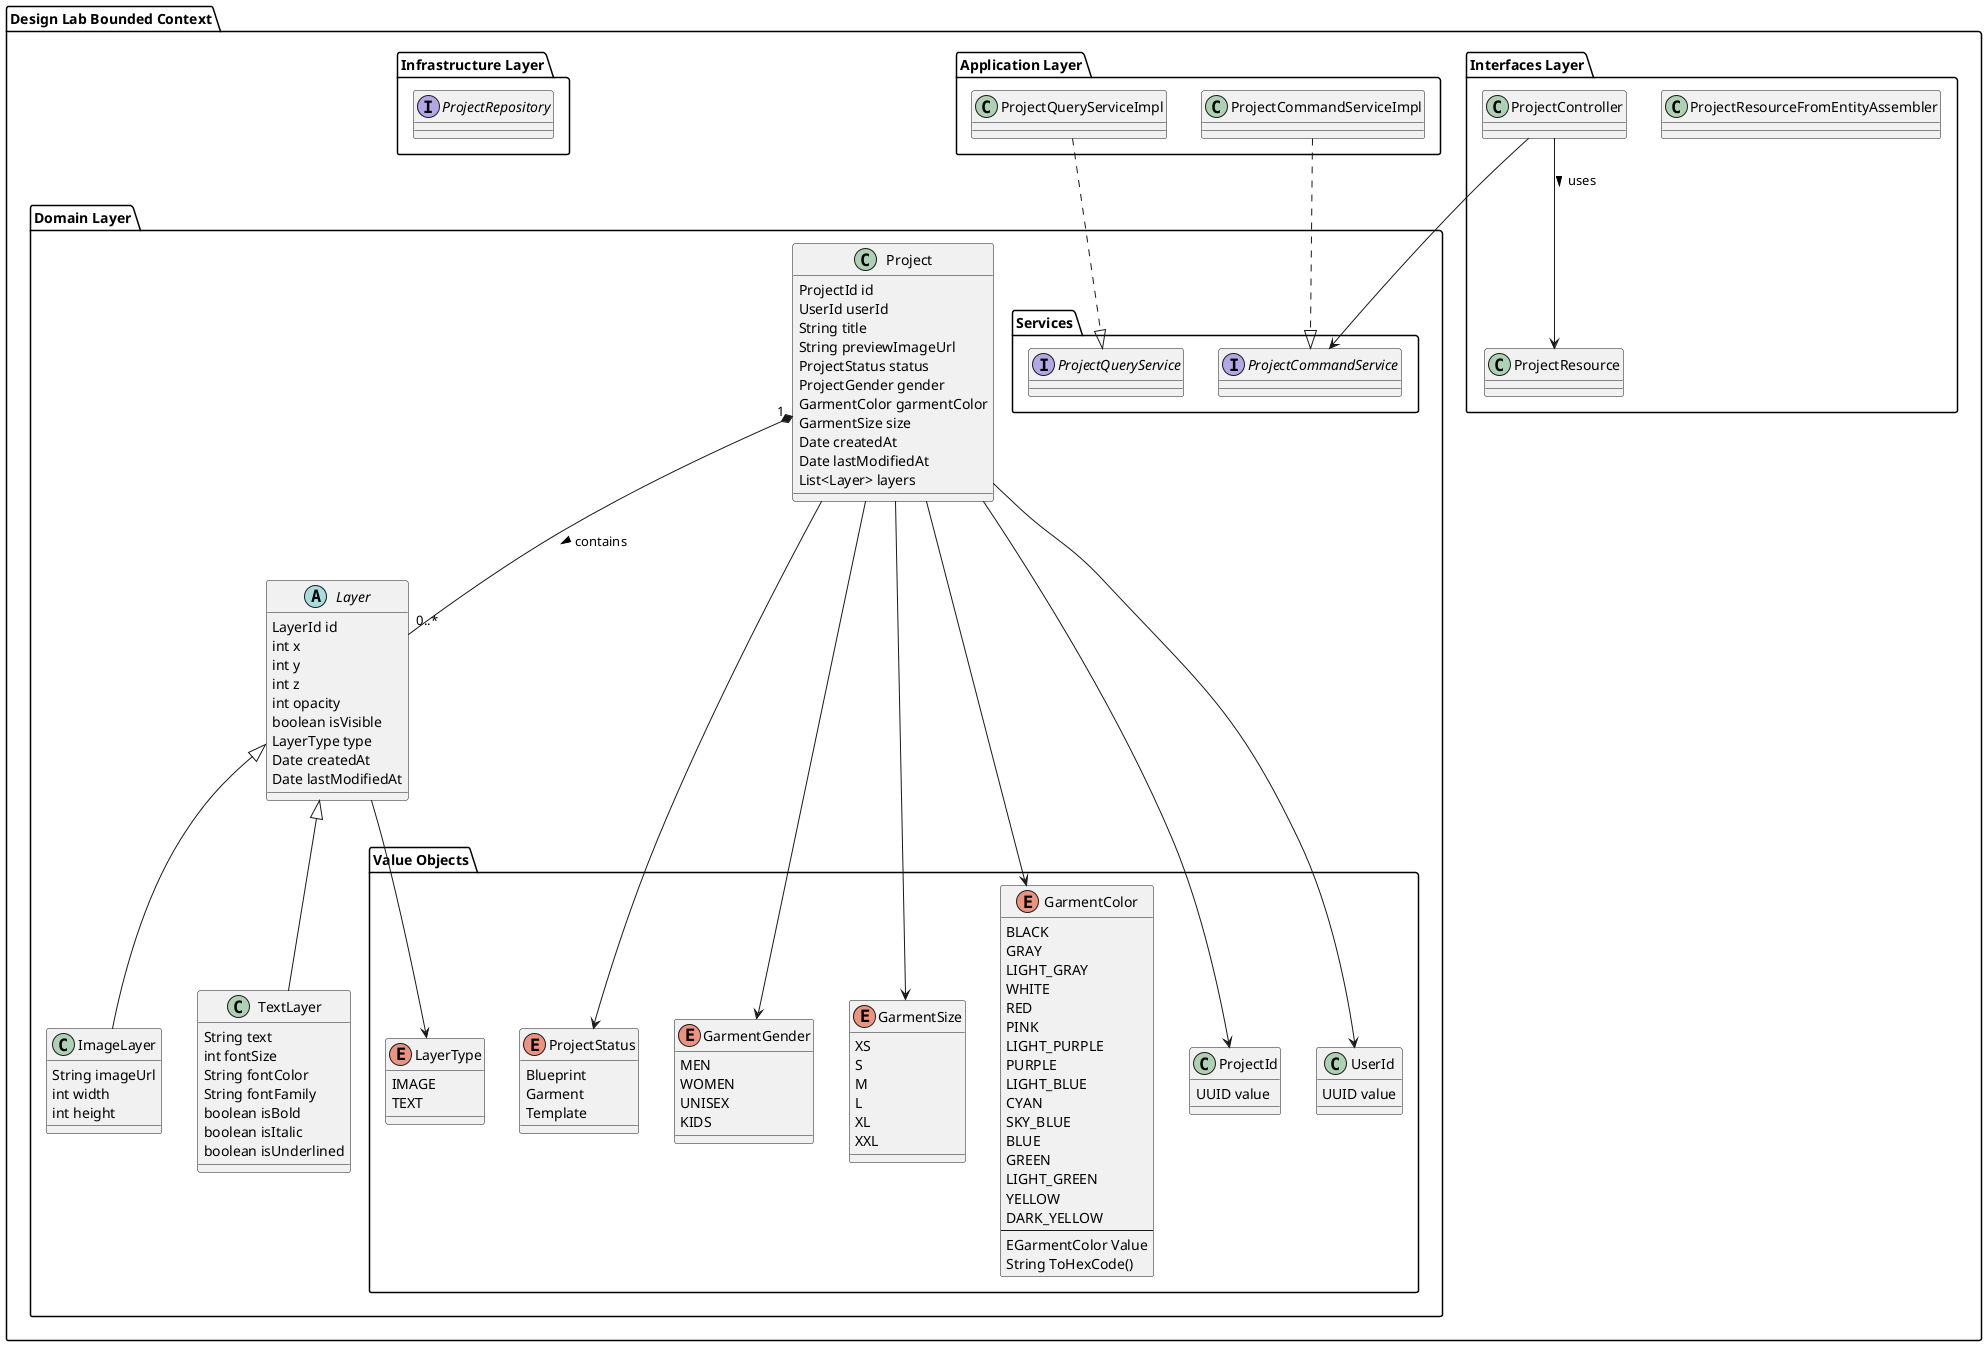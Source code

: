 @startuml

package "Design Lab Bounded Context" {

    package "Interfaces Layer" {
        class ProjectResource {}
        class ProjectResourceFromEntityAssembler {}
        class ProjectController {}
    }

    package "Application Layer" {
        class ProjectCommandServiceImpl {}
        class ProjectQueryServiceImpl {}
    }

    package "Infrastructure Layer" {
        interface ProjectRepository {
        }
    }

    package "Domain Layer" {

        package "Services" {
            interface ProjectCommandService {
            }

            interface ProjectQueryService {
            }
        }

        package "Value Objects" {
            enum ProjectStatus {
                Blueprint
                Garment
                Template
            }

            enum GarmentGender {
                MEN
                WOMEN
                UNISEX
                KIDS
            }

            enum GarmentSize {
                XS
                S
                M
                L
                XL
                XXL
            }

            enum LayerType {
                IMAGE
                TEXT
            }

            enum GarmentColor {
                BLACK
                GRAY
                LIGHT_GRAY
                WHITE
                RED
                PINK
                LIGHT_PURPLE
                PURPLE
                LIGHT_BLUE
                CYAN
                SKY_BLUE
                BLUE
                GREEN
                LIGHT_GREEN
                YELLOW
                DARK_YELLOW
                ---
                EGarmentColor Value
                String ToHexCode()
            }

            class ProjectId {
                UUID value
            }
            class UserId {
                UUID value
            }
        }

        class "Project" {
            ProjectId id
            UserId userId
            String title
            String previewImageUrl
            ProjectStatus status
            ProjectGender gender
            GarmentColor garmentColor
            GarmentSize size
            Date createdAt
            Date lastModifiedAt
            List<Layer> layers
        }

        abstract class "Layer" {
            LayerId id
            int x
            int y
            int z
            int opacity
            boolean isVisible
            LayerType type
            Date createdAt
            Date lastModifiedAt
        }

        class "ImageLayer" extends "Layer" {
            String imageUrl
            int width
            int height
        }

        class "TextLayer" extends "Layer" {
            String text
            int fontSize
            String fontColor
            String fontFamily
            boolean isBold
            boolean isItalic
            boolean isUnderlined
        }

        Project "1" *-- "0..*" Layer : contains >
    }
    Project --> ProjectId
    Project --> UserId
    Project --> GarmentColor
    Project --> GarmentSize
    Project --> ProjectStatus
    Project --> GarmentGender

    Layer --> LayerType

    ProjectCommandServiceImpl ..|> ProjectCommandService
    ProjectQueryServiceImpl ..|> ProjectQueryService
    ProjectController -down-> ProjectResource : uses >
    ProjectController --> ProjectCommandService

}
@enduml